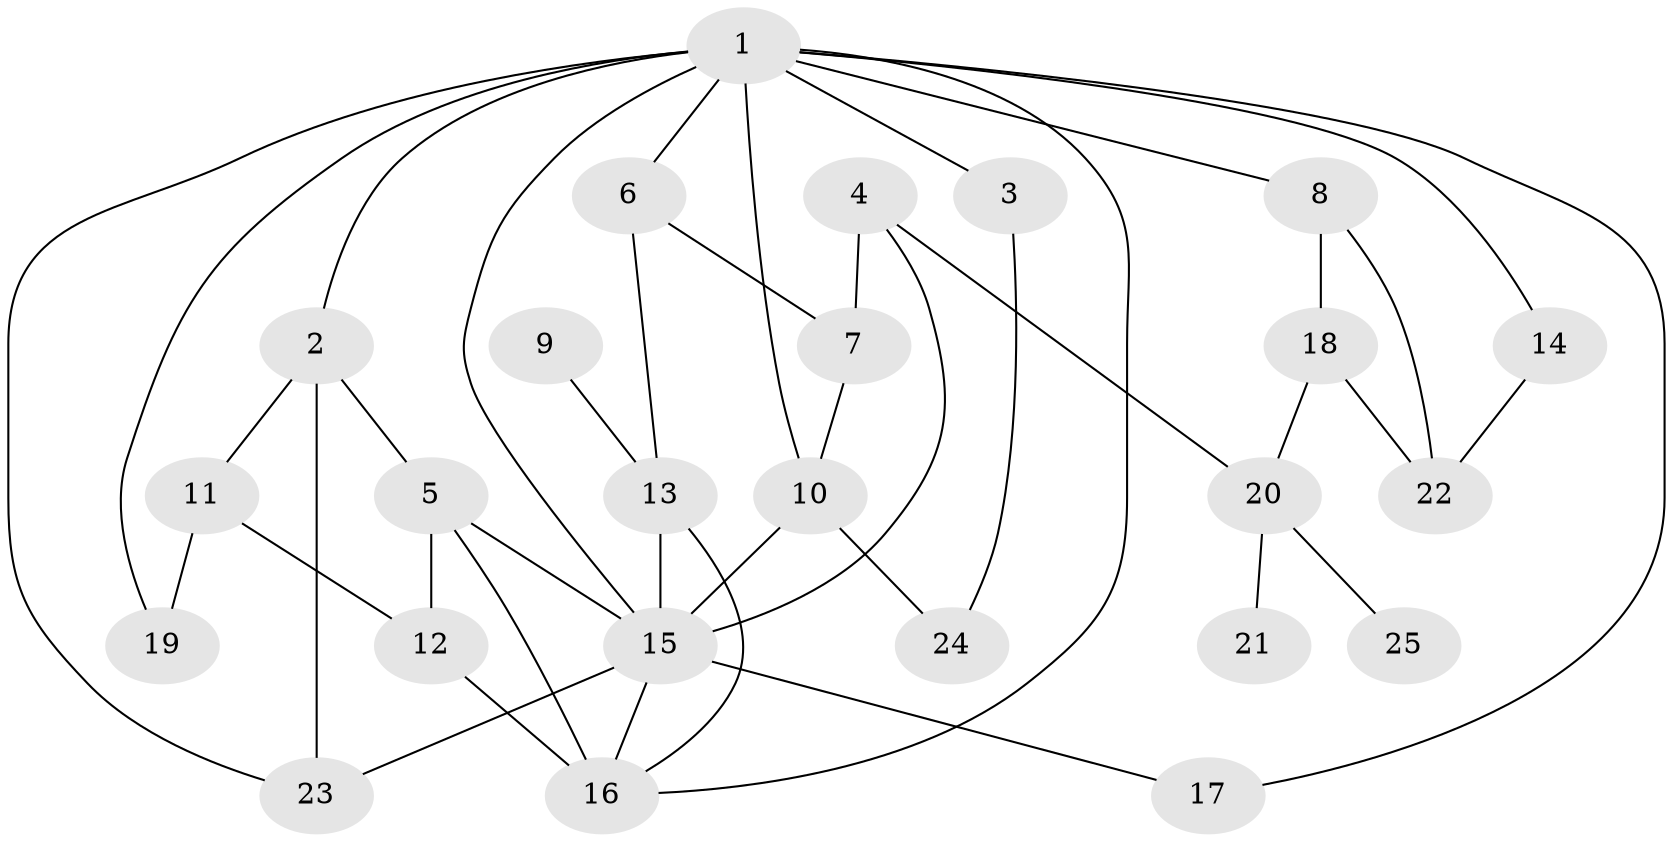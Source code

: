 // original degree distribution, {6: 0.04, 8: 0.02, 3: 0.18, 4: 0.2, 2: 0.34, 5: 0.02, 7: 0.02, 1: 0.18}
// Generated by graph-tools (version 1.1) at 2025/25/03/09/25 03:25:29]
// undirected, 25 vertices, 42 edges
graph export_dot {
graph [start="1"]
  node [color=gray90,style=filled];
  1;
  2;
  3;
  4;
  5;
  6;
  7;
  8;
  9;
  10;
  11;
  12;
  13;
  14;
  15;
  16;
  17;
  18;
  19;
  20;
  21;
  22;
  23;
  24;
  25;
  1 -- 2 [weight=1.0];
  1 -- 3 [weight=2.0];
  1 -- 6 [weight=2.0];
  1 -- 8 [weight=1.0];
  1 -- 10 [weight=1.0];
  1 -- 14 [weight=1.0];
  1 -- 15 [weight=1.0];
  1 -- 16 [weight=1.0];
  1 -- 17 [weight=1.0];
  1 -- 19 [weight=1.0];
  1 -- 23 [weight=1.0];
  2 -- 5 [weight=1.0];
  2 -- 11 [weight=1.0];
  2 -- 23 [weight=1.0];
  3 -- 24 [weight=1.0];
  4 -- 7 [weight=1.0];
  4 -- 15 [weight=1.0];
  4 -- 20 [weight=1.0];
  5 -- 12 [weight=1.0];
  5 -- 15 [weight=1.0];
  5 -- 16 [weight=1.0];
  6 -- 7 [weight=1.0];
  6 -- 13 [weight=1.0];
  7 -- 10 [weight=1.0];
  8 -- 18 [weight=1.0];
  8 -- 22 [weight=1.0];
  9 -- 13 [weight=1.0];
  10 -- 15 [weight=2.0];
  10 -- 24 [weight=1.0];
  11 -- 12 [weight=1.0];
  11 -- 19 [weight=1.0];
  12 -- 16 [weight=2.0];
  13 -- 15 [weight=1.0];
  13 -- 16 [weight=1.0];
  14 -- 22 [weight=1.0];
  15 -- 16 [weight=1.0];
  15 -- 17 [weight=1.0];
  15 -- 23 [weight=1.0];
  18 -- 20 [weight=1.0];
  18 -- 22 [weight=1.0];
  20 -- 21 [weight=1.0];
  20 -- 25 [weight=1.0];
}
